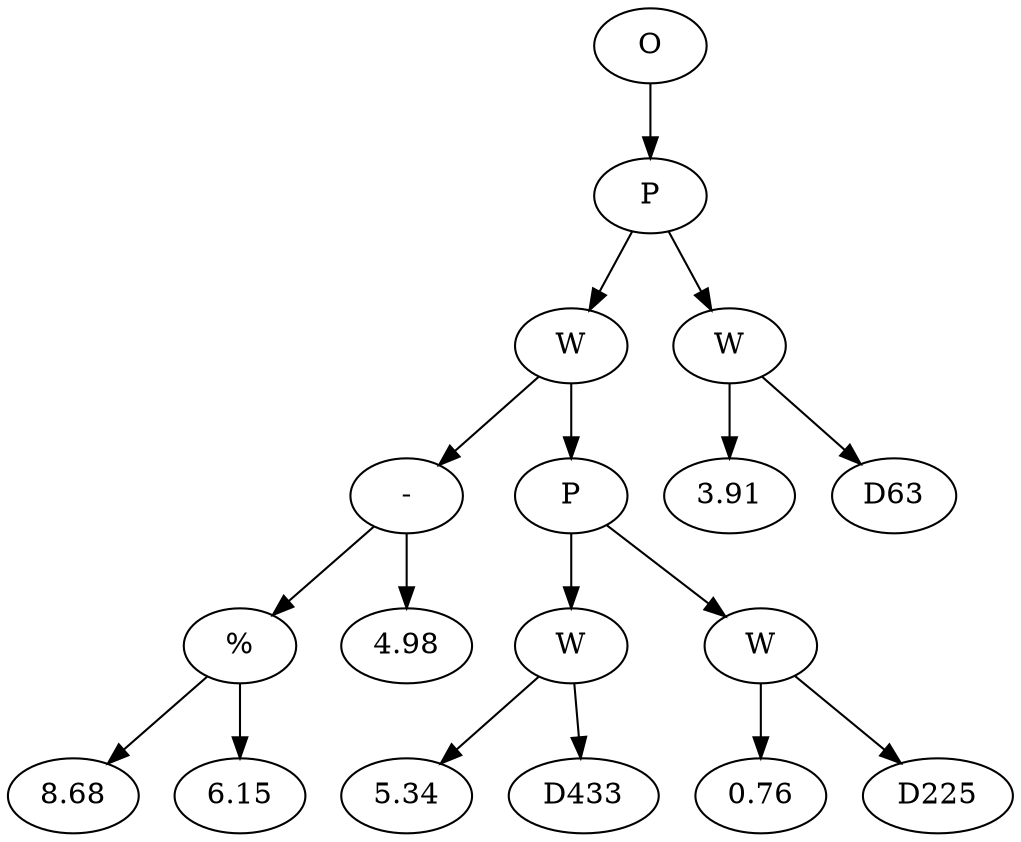 // Tree
digraph {
	17866729 [label=O]
	17866730 [label=P]
	17866729 -> 17866730
	17866731 [label=W]
	17866730 -> 17866731
	17866732 [label="-"]
	17866731 -> 17866732
	17866733 [label="%"]
	17866732 -> 17866733
	17866734 [label=8.68]
	17866733 -> 17866734
	17866735 [label=6.15]
	17866733 -> 17866735
	17866736 [label=4.98]
	17866732 -> 17866736
	17866737 [label=P]
	17866731 -> 17866737
	17866738 [label=W]
	17866737 -> 17866738
	17866739 [label=5.34]
	17866738 -> 17866739
	17866740 [label=D433]
	17866738 -> 17866740
	17866741 [label=W]
	17866737 -> 17866741
	17866742 [label=0.76]
	17866741 -> 17866742
	17866743 [label=D225]
	17866741 -> 17866743
	17866744 [label=W]
	17866730 -> 17866744
	17866745 [label=3.91]
	17866744 -> 17866745
	17866746 [label=D63]
	17866744 -> 17866746
}
